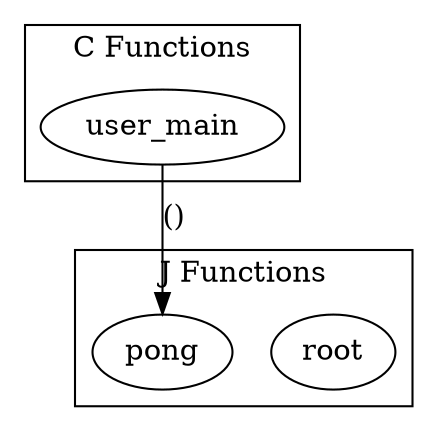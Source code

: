digraph jamgraph{
subgraph cluster_0 {
label = "C Functions";
user_main;
}
subgraph cluster_1 {
label = "J Functions";
root;
pong;
}
user_main -> pong [ label="()" ];
}